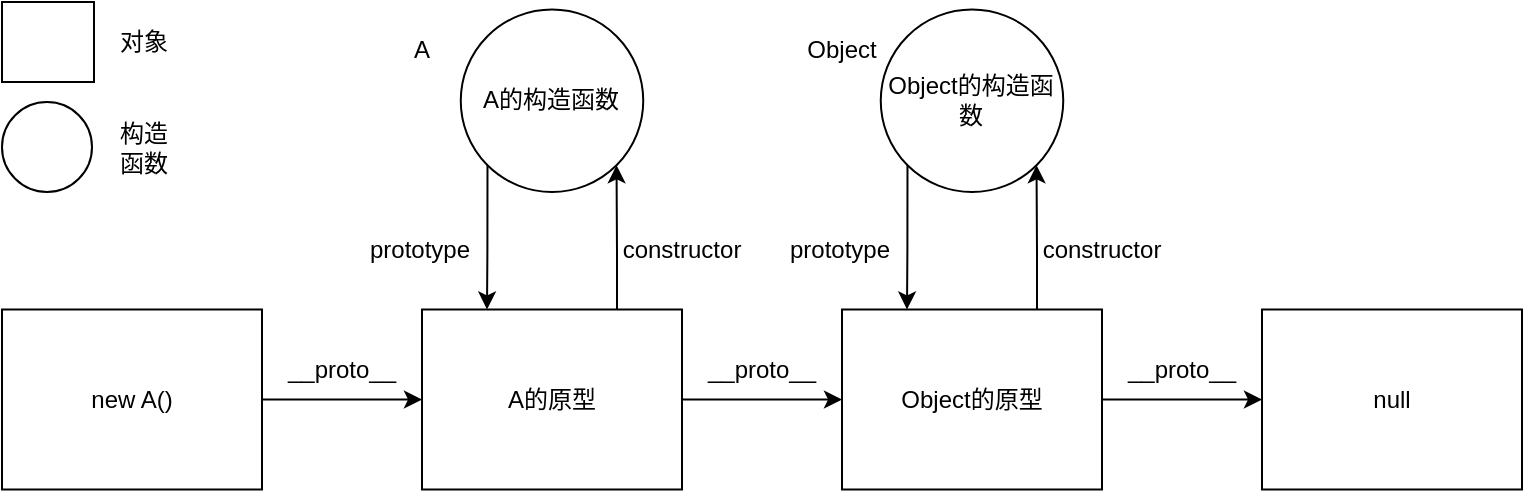 <mxfile version="14.6.12" type="github">
  <diagram id="prtHgNgQTEPvFCAcTncT" name="Page-1">
    <mxGraphModel dx="1008" dy="471" grid="1" gridSize="10" guides="1" tooltips="1" connect="1" arrows="1" fold="1" page="1" pageScale="1" pageWidth="291" pageHeight="413" math="0" shadow="0">
      <root>
        <mxCell id="0" />
        <mxCell id="1" parent="0" />
        <mxCell id="bVtSqR3nZb3WcU69157r-57" style="edgeStyle=orthogonalEdgeStyle;rounded=0;orthogonalLoop=1;jettySize=auto;html=1;exitX=0;exitY=1;exitDx=0;exitDy=0;entryX=0.25;entryY=0;entryDx=0;entryDy=0;" edge="1" parent="1" source="bVtSqR3nZb3WcU69157r-2" target="bVtSqR3nZb3WcU69157r-45">
          <mxGeometry relative="1" as="geometry" />
        </mxCell>
        <mxCell id="bVtSqR3nZb3WcU69157r-2" value="&lt;span&gt;A的构造函数&lt;/span&gt;" style="ellipse;whiteSpace=wrap;html=1;aspect=fixed;" vertex="1" parent="1">
          <mxGeometry x="263.38" y="73.75" width="91.25" height="91.25" as="geometry" />
        </mxCell>
        <mxCell id="bVtSqR3nZb3WcU69157r-14" value="A" style="text;html=1;strokeColor=none;fillColor=none;align=center;verticalAlign=middle;whiteSpace=wrap;rounded=0;" vertex="1" parent="1">
          <mxGeometry x="224" y="83.75" width="40" height="20" as="geometry" />
        </mxCell>
        <mxCell id="bVtSqR3nZb3WcU69157r-16" value="constructor" style="text;html=1;strokeColor=none;fillColor=none;align=center;verticalAlign=middle;whiteSpace=wrap;rounded=0;" vertex="1" parent="1">
          <mxGeometry x="354" y="183.75" width="40" height="20" as="geometry" />
        </mxCell>
        <mxCell id="bVtSqR3nZb3WcU69157r-19" value="prototype" style="text;html=1;strokeColor=none;fillColor=none;align=center;verticalAlign=middle;whiteSpace=wrap;rounded=0;" vertex="1" parent="1">
          <mxGeometry x="223.38" y="183.75" width="40" height="20" as="geometry" />
        </mxCell>
        <mxCell id="bVtSqR3nZb3WcU69157r-48" style="edgeStyle=orthogonalEdgeStyle;rounded=0;orthogonalLoop=1;jettySize=auto;html=1;entryX=0;entryY=0.5;entryDx=0;entryDy=0;" edge="1" parent="1" source="bVtSqR3nZb3WcU69157r-44" target="bVtSqR3nZb3WcU69157r-45">
          <mxGeometry relative="1" as="geometry" />
        </mxCell>
        <mxCell id="bVtSqR3nZb3WcU69157r-44" value="new A()" style="rounded=0;whiteSpace=wrap;html=1;" vertex="1" parent="1">
          <mxGeometry x="34" y="223.75" width="130" height="90" as="geometry" />
        </mxCell>
        <mxCell id="bVtSqR3nZb3WcU69157r-49" style="edgeStyle=orthogonalEdgeStyle;rounded=0;orthogonalLoop=1;jettySize=auto;html=1;entryX=0;entryY=0.5;entryDx=0;entryDy=0;" edge="1" parent="1" source="bVtSqR3nZb3WcU69157r-45" target="bVtSqR3nZb3WcU69157r-46">
          <mxGeometry relative="1" as="geometry" />
        </mxCell>
        <mxCell id="bVtSqR3nZb3WcU69157r-56" style="edgeStyle=orthogonalEdgeStyle;rounded=0;orthogonalLoop=1;jettySize=auto;html=1;exitX=0.75;exitY=0;exitDx=0;exitDy=0;entryX=1;entryY=1;entryDx=0;entryDy=0;" edge="1" parent="1" source="bVtSqR3nZb3WcU69157r-45" target="bVtSqR3nZb3WcU69157r-2">
          <mxGeometry relative="1" as="geometry" />
        </mxCell>
        <mxCell id="bVtSqR3nZb3WcU69157r-45" value="A的原型" style="rounded=0;whiteSpace=wrap;html=1;" vertex="1" parent="1">
          <mxGeometry x="244" y="223.75" width="130" height="90" as="geometry" />
        </mxCell>
        <mxCell id="bVtSqR3nZb3WcU69157r-50" style="edgeStyle=orthogonalEdgeStyle;rounded=0;orthogonalLoop=1;jettySize=auto;html=1;" edge="1" parent="1" source="bVtSqR3nZb3WcU69157r-46" target="bVtSqR3nZb3WcU69157r-47">
          <mxGeometry relative="1" as="geometry" />
        </mxCell>
        <mxCell id="bVtSqR3nZb3WcU69157r-62" style="edgeStyle=orthogonalEdgeStyle;rounded=0;orthogonalLoop=1;jettySize=auto;html=1;exitX=0.75;exitY=0;exitDx=0;exitDy=0;entryX=1;entryY=1;entryDx=0;entryDy=0;" edge="1" parent="1" source="bVtSqR3nZb3WcU69157r-46" target="bVtSqR3nZb3WcU69157r-60">
          <mxGeometry relative="1" as="geometry" />
        </mxCell>
        <mxCell id="bVtSqR3nZb3WcU69157r-46" value="Object的原型" style="rounded=0;whiteSpace=wrap;html=1;" vertex="1" parent="1">
          <mxGeometry x="454" y="223.75" width="130" height="90" as="geometry" />
        </mxCell>
        <mxCell id="bVtSqR3nZb3WcU69157r-47" value="null" style="rounded=0;whiteSpace=wrap;html=1;" vertex="1" parent="1">
          <mxGeometry x="664" y="223.75" width="130" height="90" as="geometry" />
        </mxCell>
        <mxCell id="bVtSqR3nZb3WcU69157r-51" value="__proto__" style="text;html=1;strokeColor=none;fillColor=none;align=center;verticalAlign=middle;whiteSpace=wrap;rounded=0;" vertex="1" parent="1">
          <mxGeometry x="184" y="243.75" width="40" height="20" as="geometry" />
        </mxCell>
        <mxCell id="bVtSqR3nZb3WcU69157r-52" value="__proto__" style="text;html=1;strokeColor=none;fillColor=none;align=center;verticalAlign=middle;whiteSpace=wrap;rounded=0;" vertex="1" parent="1">
          <mxGeometry x="394" y="243.75" width="40" height="20" as="geometry" />
        </mxCell>
        <mxCell id="bVtSqR3nZb3WcU69157r-53" value="__proto__" style="text;html=1;strokeColor=none;fillColor=none;align=center;verticalAlign=middle;whiteSpace=wrap;rounded=0;" vertex="1" parent="1">
          <mxGeometry x="604" y="243.75" width="40" height="20" as="geometry" />
        </mxCell>
        <mxCell id="bVtSqR3nZb3WcU69157r-63" style="edgeStyle=orthogonalEdgeStyle;rounded=0;orthogonalLoop=1;jettySize=auto;html=1;exitX=0;exitY=1;exitDx=0;exitDy=0;entryX=0.25;entryY=0;entryDx=0;entryDy=0;" edge="1" parent="1" source="bVtSqR3nZb3WcU69157r-60" target="bVtSqR3nZb3WcU69157r-46">
          <mxGeometry relative="1" as="geometry" />
        </mxCell>
        <mxCell id="bVtSqR3nZb3WcU69157r-60" value="Object的构造函数" style="ellipse;whiteSpace=wrap;html=1;aspect=fixed;" vertex="1" parent="1">
          <mxGeometry x="473.38" y="73.75" width="91.25" height="91.25" as="geometry" />
        </mxCell>
        <mxCell id="bVtSqR3nZb3WcU69157r-61" value="Object" style="text;html=1;strokeColor=none;fillColor=none;align=center;verticalAlign=middle;whiteSpace=wrap;rounded=0;" vertex="1" parent="1">
          <mxGeometry x="434" y="83.75" width="40" height="20" as="geometry" />
        </mxCell>
        <mxCell id="bVtSqR3nZb3WcU69157r-64" value="constructor" style="text;html=1;strokeColor=none;fillColor=none;align=center;verticalAlign=middle;whiteSpace=wrap;rounded=0;" vertex="1" parent="1">
          <mxGeometry x="564" y="183.75" width="40" height="20" as="geometry" />
        </mxCell>
        <mxCell id="bVtSqR3nZb3WcU69157r-65" value="prototype" style="text;html=1;strokeColor=none;fillColor=none;align=center;verticalAlign=middle;whiteSpace=wrap;rounded=0;" vertex="1" parent="1">
          <mxGeometry x="433.38" y="183.75" width="40" height="20" as="geometry" />
        </mxCell>
        <mxCell id="bVtSqR3nZb3WcU69157r-66" value="" style="rounded=0;whiteSpace=wrap;html=1;" vertex="1" parent="1">
          <mxGeometry x="34" y="70" width="46" height="40" as="geometry" />
        </mxCell>
        <mxCell id="bVtSqR3nZb3WcU69157r-67" value="" style="ellipse;whiteSpace=wrap;html=1;aspect=fixed;" vertex="1" parent="1">
          <mxGeometry x="34" y="120" width="45" height="45" as="geometry" />
        </mxCell>
        <mxCell id="bVtSqR3nZb3WcU69157r-68" value="对象" style="text;html=1;strokeColor=none;fillColor=none;align=center;verticalAlign=middle;whiteSpace=wrap;rounded=0;" vertex="1" parent="1">
          <mxGeometry x="90" y="80" width="30" height="20" as="geometry" />
        </mxCell>
        <mxCell id="bVtSqR3nZb3WcU69157r-69" value="构造函数" style="text;html=1;strokeColor=none;fillColor=none;align=center;verticalAlign=middle;whiteSpace=wrap;rounded=0;" vertex="1" parent="1">
          <mxGeometry x="90" y="132.5" width="30" height="20" as="geometry" />
        </mxCell>
      </root>
    </mxGraphModel>
  </diagram>
</mxfile>
